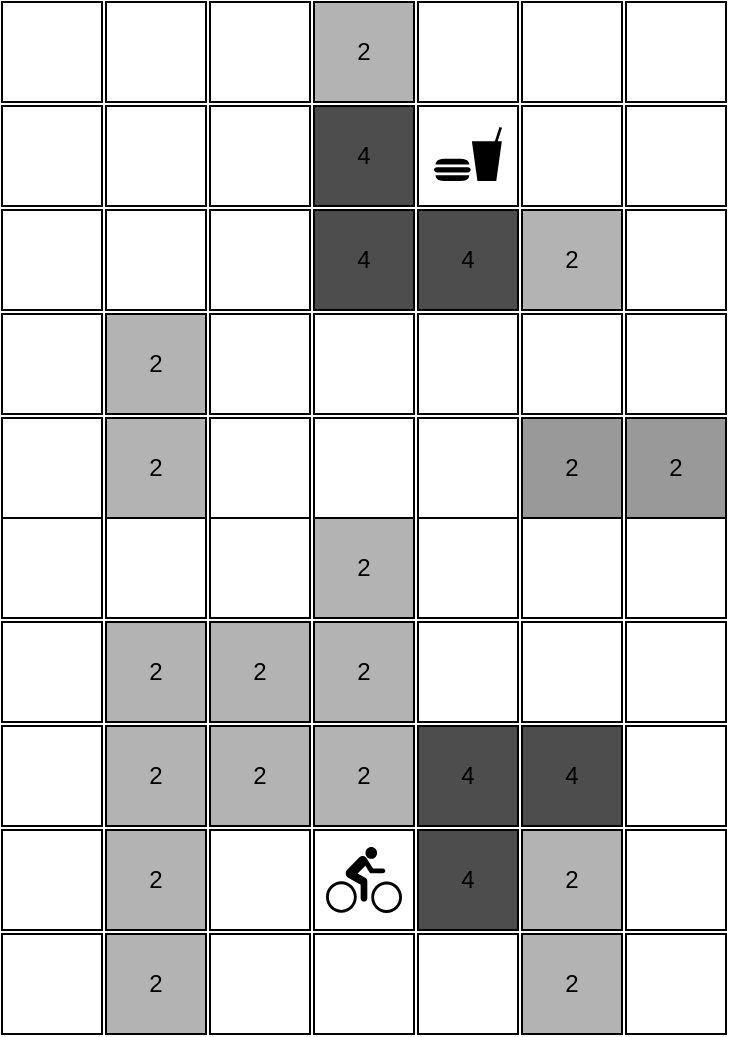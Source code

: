 <mxfile>
    <diagram id="tNJmBUoDxnqjJc0c00nP" name="Page-1">
        <mxGraphModel dx="1247" dy="657" grid="1" gridSize="10" guides="1" tooltips="1" connect="1" arrows="1" fold="1" page="1" pageScale="1" pageWidth="850" pageHeight="1100" math="0" shadow="0">
            <root>
                <mxCell id="0"/>
                <mxCell id="1" parent="0"/>
                <mxCell id="kb47WbbnUSf2NKxiao4H-1" value="" style="whiteSpace=wrap;html=1;aspect=fixed;" parent="1" vertex="1">
                    <mxGeometry x="230" y="660" width="50" height="50" as="geometry"/>
                </mxCell>
                <mxCell id="kb47WbbnUSf2NKxiao4H-2" value="" style="whiteSpace=wrap;html=1;aspect=fixed;" parent="1" vertex="1">
                    <mxGeometry x="282" y="660" width="50" height="50" as="geometry"/>
                </mxCell>
                <mxCell id="kb47WbbnUSf2NKxiao4H-3" value="" style="whiteSpace=wrap;html=1;aspect=fixed;" parent="1" vertex="1">
                    <mxGeometry x="334" y="660" width="50" height="50" as="geometry"/>
                </mxCell>
                <mxCell id="kb47WbbnUSf2NKxiao4H-4" value="2" style="whiteSpace=wrap;html=1;aspect=fixed;fillColor=#B3B3B3;" parent="1" vertex="1">
                    <mxGeometry x="386" y="660" width="50" height="50" as="geometry"/>
                </mxCell>
                <mxCell id="kb47WbbnUSf2NKxiao4H-5" value="" style="whiteSpace=wrap;html=1;aspect=fixed;" parent="1" vertex="1">
                    <mxGeometry x="230" y="712" width="50" height="50" as="geometry"/>
                </mxCell>
                <mxCell id="kb47WbbnUSf2NKxiao4H-6" value="" style="whiteSpace=wrap;html=1;aspect=fixed;" parent="1" vertex="1">
                    <mxGeometry x="282" y="712" width="50" height="50" as="geometry"/>
                </mxCell>
                <mxCell id="kb47WbbnUSf2NKxiao4H-7" value="" style="whiteSpace=wrap;html=1;aspect=fixed;" parent="1" vertex="1">
                    <mxGeometry x="334" y="712" width="50" height="50" as="geometry"/>
                </mxCell>
                <mxCell id="kb47WbbnUSf2NKxiao4H-8" value="4" style="whiteSpace=wrap;html=1;aspect=fixed;fillColor=#4D4D4D;" parent="1" vertex="1">
                    <mxGeometry x="386" y="712" width="50" height="50" as="geometry"/>
                </mxCell>
                <mxCell id="kb47WbbnUSf2NKxiao4H-9" value="" style="whiteSpace=wrap;html=1;aspect=fixed;" parent="1" vertex="1">
                    <mxGeometry x="230" y="764" width="50" height="50" as="geometry"/>
                </mxCell>
                <mxCell id="kb47WbbnUSf2NKxiao4H-10" value="" style="whiteSpace=wrap;html=1;aspect=fixed;" parent="1" vertex="1">
                    <mxGeometry x="282" y="764" width="50" height="50" as="geometry"/>
                </mxCell>
                <mxCell id="kb47WbbnUSf2NKxiao4H-11" value="" style="whiteSpace=wrap;html=1;aspect=fixed;" parent="1" vertex="1">
                    <mxGeometry x="334" y="764" width="50" height="50" as="geometry"/>
                </mxCell>
                <mxCell id="kb47WbbnUSf2NKxiao4H-12" value="4" style="whiteSpace=wrap;html=1;aspect=fixed;fillColor=#4D4D4D;" parent="1" vertex="1">
                    <mxGeometry x="386" y="764" width="50" height="50" as="geometry"/>
                </mxCell>
                <mxCell id="kb47WbbnUSf2NKxiao4H-14" value="" style="whiteSpace=wrap;html=1;aspect=fixed;" parent="1" vertex="1">
                    <mxGeometry x="438" y="660" width="50" height="50" as="geometry"/>
                </mxCell>
                <mxCell id="kb47WbbnUSf2NKxiao4H-15" value="" style="whiteSpace=wrap;html=1;aspect=fixed;" parent="1" vertex="1">
                    <mxGeometry x="438" y="712" width="50" height="50" as="geometry"/>
                </mxCell>
                <mxCell id="kb47WbbnUSf2NKxiao4H-16" value="4" style="whiteSpace=wrap;html=1;aspect=fixed;fillColor=#4D4D4D;" parent="1" vertex="1">
                    <mxGeometry x="438" y="764" width="50" height="50" as="geometry"/>
                </mxCell>
                <mxCell id="kb47WbbnUSf2NKxiao4H-17" value="" style="whiteSpace=wrap;html=1;aspect=fixed;" parent="1" vertex="1">
                    <mxGeometry x="490" y="660" width="50" height="50" as="geometry"/>
                </mxCell>
                <mxCell id="kb47WbbnUSf2NKxiao4H-18" value="" style="whiteSpace=wrap;html=1;aspect=fixed;" parent="1" vertex="1">
                    <mxGeometry x="490" y="712" width="50" height="50" as="geometry"/>
                </mxCell>
                <mxCell id="kb47WbbnUSf2NKxiao4H-19" value="2" style="whiteSpace=wrap;html=1;aspect=fixed;fillColor=#B3B3B3;" parent="1" vertex="1">
                    <mxGeometry x="490" y="764" width="50" height="50" as="geometry"/>
                </mxCell>
                <mxCell id="kb47WbbnUSf2NKxiao4H-20" value="" style="whiteSpace=wrap;html=1;aspect=fixed;" parent="1" vertex="1">
                    <mxGeometry x="542" y="660" width="50" height="50" as="geometry"/>
                </mxCell>
                <mxCell id="kb47WbbnUSf2NKxiao4H-21" value="" style="whiteSpace=wrap;html=1;aspect=fixed;" parent="1" vertex="1">
                    <mxGeometry x="542" y="712" width="50" height="50" as="geometry"/>
                </mxCell>
                <mxCell id="kb47WbbnUSf2NKxiao4H-22" value="" style="whiteSpace=wrap;html=1;aspect=fixed;" parent="1" vertex="1">
                    <mxGeometry x="542" y="764" width="50" height="50" as="geometry"/>
                </mxCell>
                <mxCell id="kb47WbbnUSf2NKxiao4H-23" value="" style="whiteSpace=wrap;html=1;aspect=fixed;" parent="1" vertex="1">
                    <mxGeometry x="230" y="816" width="50" height="50" as="geometry"/>
                </mxCell>
                <mxCell id="kb47WbbnUSf2NKxiao4H-24" value="2" style="whiteSpace=wrap;html=1;aspect=fixed;fillColor=#B3B3B3;" parent="1" vertex="1">
                    <mxGeometry x="282" y="816" width="50" height="50" as="geometry"/>
                </mxCell>
                <mxCell id="kb47WbbnUSf2NKxiao4H-25" value="" style="whiteSpace=wrap;html=1;aspect=fixed;" parent="1" vertex="1">
                    <mxGeometry x="334" y="816" width="50" height="50" as="geometry"/>
                </mxCell>
                <mxCell id="kb47WbbnUSf2NKxiao4H-26" value="" style="whiteSpace=wrap;html=1;aspect=fixed;fillColor=#FFFFFF;" parent="1" vertex="1">
                    <mxGeometry x="386" y="816" width="50" height="50" as="geometry"/>
                </mxCell>
                <mxCell id="kb47WbbnUSf2NKxiao4H-27" value="" style="whiteSpace=wrap;html=1;aspect=fixed;" parent="1" vertex="1">
                    <mxGeometry x="438" y="816" width="50" height="50" as="geometry"/>
                </mxCell>
                <mxCell id="kb47WbbnUSf2NKxiao4H-28" value="" style="whiteSpace=wrap;html=1;aspect=fixed;" parent="1" vertex="1">
                    <mxGeometry x="490" y="816" width="50" height="50" as="geometry"/>
                </mxCell>
                <mxCell id="kb47WbbnUSf2NKxiao4H-29" value="" style="whiteSpace=wrap;html=1;aspect=fixed;" parent="1" vertex="1">
                    <mxGeometry x="542" y="816" width="50" height="50" as="geometry"/>
                </mxCell>
                <mxCell id="kb47WbbnUSf2NKxiao4H-30" value="" style="whiteSpace=wrap;html=1;aspect=fixed;" parent="1" vertex="1">
                    <mxGeometry x="230" y="868" width="50" height="50" as="geometry"/>
                </mxCell>
                <mxCell id="kb47WbbnUSf2NKxiao4H-31" value="2" style="whiteSpace=wrap;html=1;aspect=fixed;fillColor=#B3B3B3;" parent="1" vertex="1">
                    <mxGeometry x="282" y="868" width="50" height="50" as="geometry"/>
                </mxCell>
                <mxCell id="kb47WbbnUSf2NKxiao4H-32" value="" style="whiteSpace=wrap;html=1;aspect=fixed;" parent="1" vertex="1">
                    <mxGeometry x="334" y="868" width="50" height="50" as="geometry"/>
                </mxCell>
                <mxCell id="kb47WbbnUSf2NKxiao4H-33" value="" style="whiteSpace=wrap;html=1;aspect=fixed;fillColor=#FFFFFF;" parent="1" vertex="1">
                    <mxGeometry x="386" y="868" width="50" height="50" as="geometry"/>
                </mxCell>
                <mxCell id="kb47WbbnUSf2NKxiao4H-34" value="" style="whiteSpace=wrap;html=1;aspect=fixed;" parent="1" vertex="1">
                    <mxGeometry x="438" y="868" width="50" height="50" as="geometry"/>
                </mxCell>
                <mxCell id="kb47WbbnUSf2NKxiao4H-35" value="2" style="whiteSpace=wrap;html=1;aspect=fixed;fillColor=#999999;" parent="1" vertex="1">
                    <mxGeometry x="490" y="868" width="50" height="50" as="geometry"/>
                </mxCell>
                <mxCell id="kb47WbbnUSf2NKxiao4H-36" value="2" style="whiteSpace=wrap;html=1;aspect=fixed;fillColor=#999999;" parent="1" vertex="1">
                    <mxGeometry x="542" y="868" width="50" height="50" as="geometry"/>
                </mxCell>
                <mxCell id="5vVB-SHtc3GaDhzHty62-1" value="" style="whiteSpace=wrap;html=1;aspect=fixed;" parent="1" vertex="1">
                    <mxGeometry x="230" y="918" width="50" height="50" as="geometry"/>
                </mxCell>
                <mxCell id="5vVB-SHtc3GaDhzHty62-2" value="" style="whiteSpace=wrap;html=1;aspect=fixed;" parent="1" vertex="1">
                    <mxGeometry x="282" y="918" width="50" height="50" as="geometry"/>
                </mxCell>
                <mxCell id="5vVB-SHtc3GaDhzHty62-3" value="" style="whiteSpace=wrap;html=1;aspect=fixed;" parent="1" vertex="1">
                    <mxGeometry x="334" y="918" width="50" height="50" as="geometry"/>
                </mxCell>
                <mxCell id="5vVB-SHtc3GaDhzHty62-4" value="2" style="whiteSpace=wrap;html=1;aspect=fixed;fillColor=#B3B3B3;" parent="1" vertex="1">
                    <mxGeometry x="386" y="918" width="50" height="50" as="geometry"/>
                </mxCell>
                <mxCell id="5vVB-SHtc3GaDhzHty62-5" value="" style="whiteSpace=wrap;html=1;aspect=fixed;" parent="1" vertex="1">
                    <mxGeometry x="230" y="970" width="50" height="50" as="geometry"/>
                </mxCell>
                <mxCell id="5vVB-SHtc3GaDhzHty62-6" value="2" style="whiteSpace=wrap;html=1;aspect=fixed;fillColor=#B3B3B3;" parent="1" vertex="1">
                    <mxGeometry x="282" y="970" width="50" height="50" as="geometry"/>
                </mxCell>
                <mxCell id="5vVB-SHtc3GaDhzHty62-7" value="2" style="whiteSpace=wrap;html=1;aspect=fixed;fillColor=#B3B3B3;" parent="1" vertex="1">
                    <mxGeometry x="334" y="970" width="50" height="50" as="geometry"/>
                </mxCell>
                <mxCell id="5vVB-SHtc3GaDhzHty62-8" value="2" style="whiteSpace=wrap;html=1;aspect=fixed;fillColor=#B3B3B3;" parent="1" vertex="1">
                    <mxGeometry x="386" y="970" width="50" height="50" as="geometry"/>
                </mxCell>
                <mxCell id="5vVB-SHtc3GaDhzHty62-9" value="" style="whiteSpace=wrap;html=1;aspect=fixed;" parent="1" vertex="1">
                    <mxGeometry x="230" y="1022" width="50" height="50" as="geometry"/>
                </mxCell>
                <mxCell id="5vVB-SHtc3GaDhzHty62-10" value="2" style="whiteSpace=wrap;html=1;aspect=fixed;fillColor=#B3B3B3;" parent="1" vertex="1">
                    <mxGeometry x="282" y="1022" width="50" height="50" as="geometry"/>
                </mxCell>
                <mxCell id="5vVB-SHtc3GaDhzHty62-11" value="2" style="whiteSpace=wrap;html=1;aspect=fixed;fillColor=#B3B3B3;" parent="1" vertex="1">
                    <mxGeometry x="334" y="1022" width="50" height="50" as="geometry"/>
                </mxCell>
                <mxCell id="5vVB-SHtc3GaDhzHty62-12" value="2" style="whiteSpace=wrap;html=1;aspect=fixed;fillColor=#B3B3B3;" parent="1" vertex="1">
                    <mxGeometry x="386" y="1022" width="50" height="50" as="geometry"/>
                </mxCell>
                <mxCell id="5vVB-SHtc3GaDhzHty62-13" value="" style="whiteSpace=wrap;html=1;aspect=fixed;" parent="1" vertex="1">
                    <mxGeometry x="438" y="918" width="50" height="50" as="geometry"/>
                </mxCell>
                <mxCell id="5vVB-SHtc3GaDhzHty62-14" value="" style="whiteSpace=wrap;html=1;aspect=fixed;" parent="1" vertex="1">
                    <mxGeometry x="438" y="970" width="50" height="50" as="geometry"/>
                </mxCell>
                <mxCell id="5vVB-SHtc3GaDhzHty62-15" value="4" style="whiteSpace=wrap;html=1;aspect=fixed;fillColor=#4D4D4D;" parent="1" vertex="1">
                    <mxGeometry x="438" y="1022" width="50" height="50" as="geometry"/>
                </mxCell>
                <mxCell id="5vVB-SHtc3GaDhzHty62-16" value="" style="whiteSpace=wrap;html=1;aspect=fixed;" parent="1" vertex="1">
                    <mxGeometry x="490" y="918" width="50" height="50" as="geometry"/>
                </mxCell>
                <mxCell id="5vVB-SHtc3GaDhzHty62-17" value="" style="whiteSpace=wrap;html=1;aspect=fixed;" parent="1" vertex="1">
                    <mxGeometry x="490" y="970" width="50" height="50" as="geometry"/>
                </mxCell>
                <mxCell id="5vVB-SHtc3GaDhzHty62-18" value="4" style="whiteSpace=wrap;html=1;aspect=fixed;fillColor=#4D4D4D;" parent="1" vertex="1">
                    <mxGeometry x="490" y="1022" width="50" height="50" as="geometry"/>
                </mxCell>
                <mxCell id="5vVB-SHtc3GaDhzHty62-19" value="" style="whiteSpace=wrap;html=1;aspect=fixed;" parent="1" vertex="1">
                    <mxGeometry x="542" y="918" width="50" height="50" as="geometry"/>
                </mxCell>
                <mxCell id="5vVB-SHtc3GaDhzHty62-20" value="" style="whiteSpace=wrap;html=1;aspect=fixed;" parent="1" vertex="1">
                    <mxGeometry x="542" y="970" width="50" height="50" as="geometry"/>
                </mxCell>
                <mxCell id="5vVB-SHtc3GaDhzHty62-21" value="" style="whiteSpace=wrap;html=1;aspect=fixed;" parent="1" vertex="1">
                    <mxGeometry x="542" y="1022" width="50" height="50" as="geometry"/>
                </mxCell>
                <mxCell id="5vVB-SHtc3GaDhzHty62-22" value="" style="whiteSpace=wrap;html=1;aspect=fixed;" parent="1" vertex="1">
                    <mxGeometry x="230" y="1074" width="50" height="50" as="geometry"/>
                </mxCell>
                <mxCell id="5vVB-SHtc3GaDhzHty62-23" value="2" style="whiteSpace=wrap;html=1;aspect=fixed;fillColor=#B3B3B3;" parent="1" vertex="1">
                    <mxGeometry x="282" y="1074" width="50" height="50" as="geometry"/>
                </mxCell>
                <mxCell id="5vVB-SHtc3GaDhzHty62-24" value="" style="whiteSpace=wrap;html=1;aspect=fixed;" parent="1" vertex="1">
                    <mxGeometry x="334" y="1074" width="50" height="50" as="geometry"/>
                </mxCell>
                <mxCell id="5vVB-SHtc3GaDhzHty62-25" value="" style="whiteSpace=wrap;html=1;aspect=fixed;fillColor=#FFFFFF;" parent="1" vertex="1">
                    <mxGeometry x="386" y="1074" width="50" height="50" as="geometry"/>
                </mxCell>
                <mxCell id="5vVB-SHtc3GaDhzHty62-26" value="4" style="whiteSpace=wrap;html=1;aspect=fixed;fillColor=#4D4D4D;" parent="1" vertex="1">
                    <mxGeometry x="438" y="1074" width="50" height="50" as="geometry"/>
                </mxCell>
                <mxCell id="5vVB-SHtc3GaDhzHty62-27" value="2" style="whiteSpace=wrap;html=1;aspect=fixed;fillColor=#B3B3B3;" parent="1" vertex="1">
                    <mxGeometry x="490" y="1074" width="50" height="50" as="geometry"/>
                </mxCell>
                <mxCell id="5vVB-SHtc3GaDhzHty62-28" value="" style="whiteSpace=wrap;html=1;aspect=fixed;" parent="1" vertex="1">
                    <mxGeometry x="542" y="1074" width="50" height="50" as="geometry"/>
                </mxCell>
                <mxCell id="5vVB-SHtc3GaDhzHty62-29" value="" style="whiteSpace=wrap;html=1;aspect=fixed;" parent="1" vertex="1">
                    <mxGeometry x="230" y="1126" width="50" height="50" as="geometry"/>
                </mxCell>
                <mxCell id="5vVB-SHtc3GaDhzHty62-30" value="2" style="whiteSpace=wrap;html=1;aspect=fixed;fillColor=#B3B3B3;" parent="1" vertex="1">
                    <mxGeometry x="282" y="1126" width="50" height="50" as="geometry"/>
                </mxCell>
                <mxCell id="5vVB-SHtc3GaDhzHty62-31" value="" style="whiteSpace=wrap;html=1;aspect=fixed;" parent="1" vertex="1">
                    <mxGeometry x="334" y="1126" width="50" height="50" as="geometry"/>
                </mxCell>
                <mxCell id="5vVB-SHtc3GaDhzHty62-32" value="" style="whiteSpace=wrap;html=1;aspect=fixed;fillColor=#FFFFFF;" parent="1" vertex="1">
                    <mxGeometry x="386" y="1126" width="50" height="50" as="geometry"/>
                </mxCell>
                <mxCell id="5vVB-SHtc3GaDhzHty62-33" value="" style="whiteSpace=wrap;html=1;aspect=fixed;" parent="1" vertex="1">
                    <mxGeometry x="438" y="1126" width="50" height="50" as="geometry"/>
                </mxCell>
                <mxCell id="5vVB-SHtc3GaDhzHty62-34" value="2" style="whiteSpace=wrap;html=1;aspect=fixed;fillColor=#B3B3B3;" parent="1" vertex="1">
                    <mxGeometry x="490" y="1126" width="50" height="50" as="geometry"/>
                </mxCell>
                <mxCell id="5vVB-SHtc3GaDhzHty62-35" value="" style="whiteSpace=wrap;html=1;aspect=fixed;" parent="1" vertex="1">
                    <mxGeometry x="542" y="1126" width="50" height="50" as="geometry"/>
                </mxCell>
                <mxCell id="5vVB-SHtc3GaDhzHty62-36" value="" style="shape=mxgraph.signs.sports.cycling;html=1;pointerEvents=1;fillColor=#000000;strokeColor=none;verticalLabelPosition=bottom;verticalAlign=top;align=center;sketch=0;" parent="1" vertex="1">
                    <mxGeometry x="392" y="1082.5" width="38" height="33" as="geometry"/>
                </mxCell>
                <mxCell id="5vVB-SHtc3GaDhzHty62-37" value="" style="shape=mxgraph.signs.food.fast_food;html=1;pointerEvents=1;fillColor=#000000;strokeColor=none;verticalLabelPosition=bottom;verticalAlign=top;align=center;sketch=0;" parent="1" vertex="1">
                    <mxGeometry x="446" y="722.5" width="34" height="27" as="geometry"/>
                </mxCell>
            </root>
        </mxGraphModel>
    </diagram>
</mxfile>